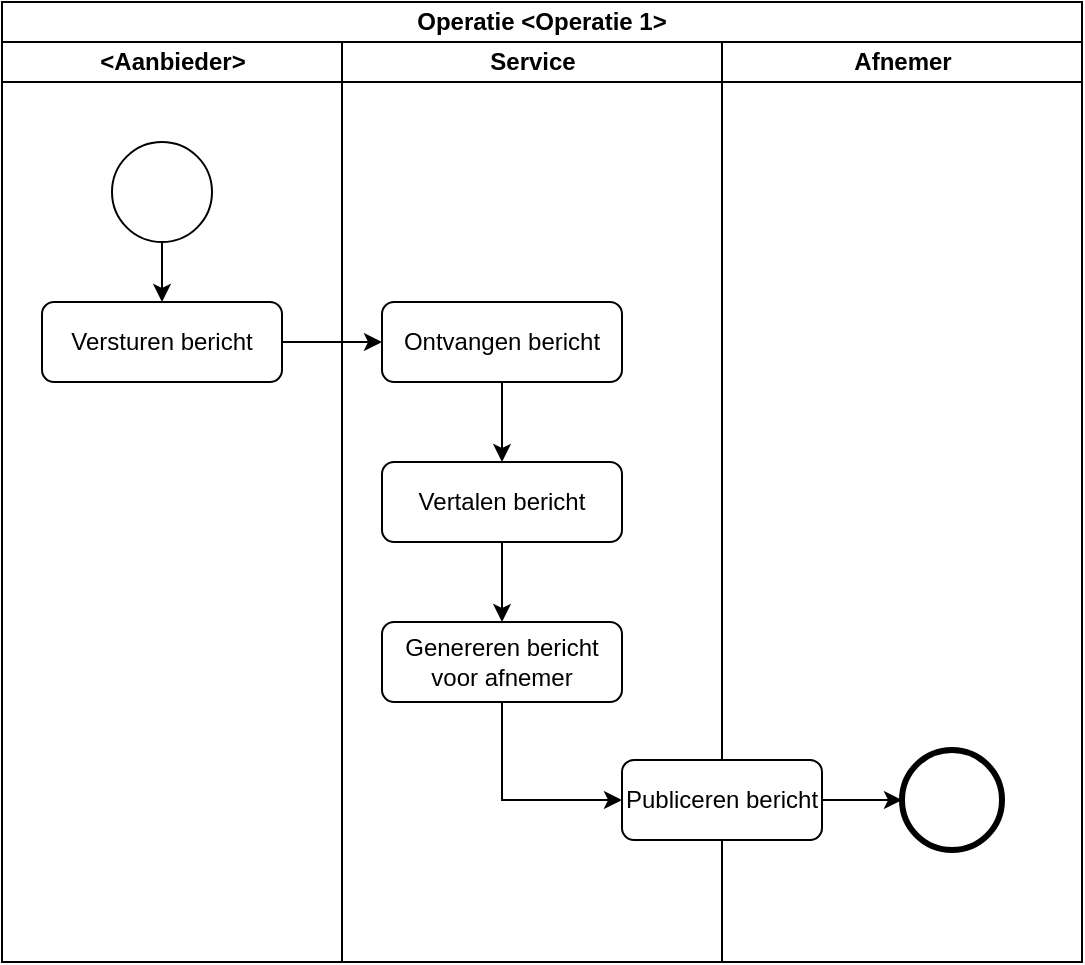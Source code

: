 <?xml version="1.0" encoding="UTF-8"?>
<mxfile version="23.1.4" type="atlas">
  <diagram name="Pagina-1" id="Vkfir2lcMm-rxd09IlVt">
    <mxGraphModel dx="2234" dy="1203" grid="1" gridSize="10" guides="1" tooltips="1" connect="1" arrows="1" fold="1" page="0" pageScale="1" pageWidth="827" pageHeight="1169" math="0" shadow="0">
      <root>
        <mxCell id="0" />
        <mxCell id="1" parent="0" />
        <mxCell id="2" value="Operatie &amp;lt;Operatie 1&amp;gt;" style="swimlane;html=1;childLayout=stackLayout;resizeParent=1;resizeParentMax=0;startSize=20;whiteSpace=wrap;" vertex="1" parent="1">
          <mxGeometry x="-560" y="-240" width="540" height="480" as="geometry" />
        </mxCell>
        <mxCell id="3" value="&amp;lt;Aanbieder&amp;gt;" style="swimlane;html=1;startSize=20;" vertex="1" parent="2">
          <mxGeometry y="20" width="170" height="460" as="geometry" />
        </mxCell>
        <mxCell id="4" value="" style="edgeStyle=orthogonalEdgeStyle;rounded=0;orthogonalLoop=1;jettySize=auto;html=1;" edge="1" parent="3" source="5" target="6">
          <mxGeometry relative="1" as="geometry" />
        </mxCell>
        <mxCell id="5" value="" style="points=[[0.145,0.145,0],[0.5,0,0],[0.855,0.145,0],[1,0.5,0],[0.855,0.855,0],[0.5,1,0],[0.145,0.855,0],[0,0.5,0]];shape=mxgraph.bpmn.event;html=1;verticalLabelPosition=bottom;labelBackgroundColor=#ffffff;verticalAlign=top;align=center;perimeter=ellipsePerimeter;outlineConnect=0;aspect=fixed;outline=standard;symbol=general;" vertex="1" parent="3">
          <mxGeometry x="55" y="50" width="50" height="50" as="geometry" />
        </mxCell>
        <mxCell id="6" value="Versturen bericht" style="rounded=1;whiteSpace=wrap;html=1;" vertex="1" parent="3">
          <mxGeometry x="20" y="130" width="120" height="40" as="geometry" />
        </mxCell>
        <mxCell id="7" value="Service" style="swimlane;html=1;startSize=20;" vertex="1" parent="2">
          <mxGeometry x="170" y="20" width="190" height="460" as="geometry" />
        </mxCell>
        <mxCell id="8" value="" style="edgeStyle=orthogonalEdgeStyle;rounded=0;orthogonalLoop=1;jettySize=auto;html=1;" edge="1" parent="7" source="9" target="11">
          <mxGeometry relative="1" as="geometry" />
        </mxCell>
        <mxCell id="9" value="Ontvangen bericht" style="rounded=1;whiteSpace=wrap;html=1;" vertex="1" parent="7">
          <mxGeometry x="20" y="130" width="120" height="40" as="geometry" />
        </mxCell>
        <mxCell id="10" value="" style="edgeStyle=orthogonalEdgeStyle;rounded=0;orthogonalLoop=1;jettySize=auto;html=1;" edge="1" parent="7" source="11" target="12">
          <mxGeometry relative="1" as="geometry" />
        </mxCell>
        <mxCell id="11" value="Vertalen bericht" style="rounded=1;whiteSpace=wrap;html=1;" vertex="1" parent="7">
          <mxGeometry x="20" y="210" width="120" height="40" as="geometry" />
        </mxCell>
        <mxCell id="12" value="Genereren bericht&lt;br&gt;voor afnemer" style="rounded=1;whiteSpace=wrap;html=1;" vertex="1" parent="7">
          <mxGeometry x="20" y="290" width="120" height="40" as="geometry" />
        </mxCell>
        <mxCell id="13" value="" style="edgeStyle=orthogonalEdgeStyle;rounded=0;orthogonalLoop=1;jettySize=auto;html=1;" edge="1" parent="2" source="6" target="9">
          <mxGeometry relative="1" as="geometry" />
        </mxCell>
        <mxCell id="14" style="edgeStyle=orthogonalEdgeStyle;rounded=0;orthogonalLoop=1;jettySize=auto;html=1;entryX=0;entryY=0.5;entryDx=0;entryDy=0;" edge="1" parent="2" source="12" target="18">
          <mxGeometry relative="1" as="geometry" />
        </mxCell>
        <mxCell id="15" value="Afnemer" style="swimlane;html=1;startSize=20;" vertex="1" parent="2">
          <mxGeometry x="360" y="20" width="180" height="460" as="geometry" />
        </mxCell>
        <mxCell id="16" value="" style="points=[[0.145,0.145,0],[0.5,0,0],[0.855,0.145,0],[1,0.5,0],[0.855,0.855,0],[0.5,1,0],[0.145,0.855,0],[0,0.5,0]];shape=mxgraph.bpmn.event;html=1;verticalLabelPosition=bottom;labelBackgroundColor=#ffffff;verticalAlign=top;align=center;perimeter=ellipsePerimeter;outlineConnect=0;aspect=fixed;outline=end;symbol=terminate2;" vertex="1" parent="15">
          <mxGeometry x="90" y="354" width="50" height="50" as="geometry" />
        </mxCell>
        <mxCell id="17" value="" style="edgeStyle=orthogonalEdgeStyle;rounded=0;orthogonalLoop=1;jettySize=auto;html=1;" edge="1" parent="15" source="18" target="16">
          <mxGeometry relative="1" as="geometry" />
        </mxCell>
        <mxCell id="18" value="Publiceren bericht" style="rounded=1;whiteSpace=wrap;html=1;" vertex="1" parent="15">
          <mxGeometry x="-50" y="359" width="100" height="40" as="geometry" />
        </mxCell>
      </root>
    </mxGraphModel>
  </diagram>
</mxfile>
